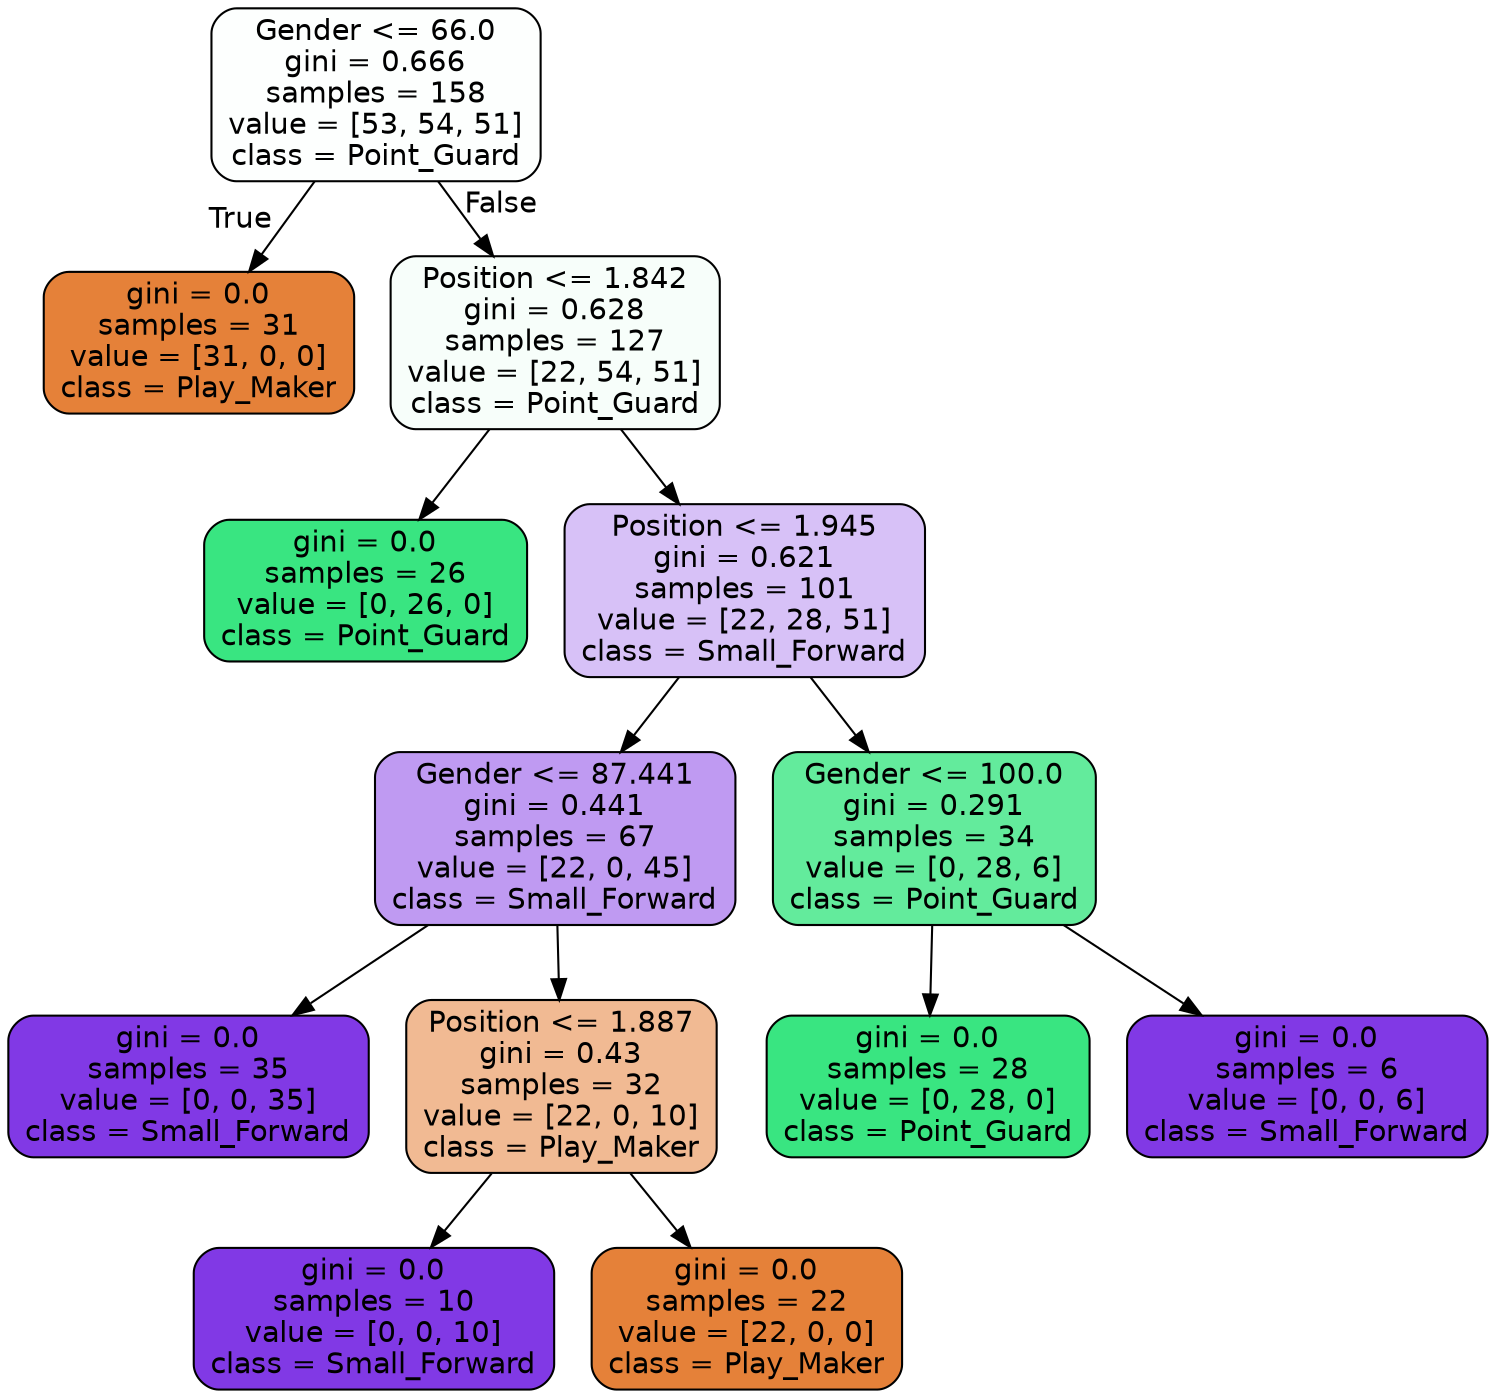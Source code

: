 digraph Tree {
node [shape=box, style="filled, rounded", color="black", fontname="helvetica"] ;
edge [fontname="helvetica"] ;
0 [label="Gender <= 66.0\ngini = 0.666\nsamples = 158\nvalue = [53, 54, 51]\nclass = Point_Guard", fillcolor="#fdfffe"] ;
1 [label="gini = 0.0\nsamples = 31\nvalue = [31, 0, 0]\nclass = Play_Maker", fillcolor="#e58139"] ;
0 -> 1 [labeldistance=2.5, labelangle=45, headlabel="True"] ;
2 [label="Position <= 1.842\ngini = 0.628\nsamples = 127\nvalue = [22, 54, 51]\nclass = Point_Guard", fillcolor="#f7fefa"] ;
0 -> 2 [labeldistance=2.5, labelangle=-45, headlabel="False"] ;
3 [label="gini = 0.0\nsamples = 26\nvalue = [0, 26, 0]\nclass = Point_Guard", fillcolor="#39e581"] ;
2 -> 3 ;
4 [label="Position <= 1.945\ngini = 0.621\nsamples = 101\nvalue = [22, 28, 51]\nclass = Small_Forward", fillcolor="#d7c1f7"] ;
2 -> 4 ;
5 [label="Gender <= 87.441\ngini = 0.441\nsamples = 67\nvalue = [22, 0, 45]\nclass = Small_Forward", fillcolor="#bf9af2"] ;
4 -> 5 ;
6 [label="gini = 0.0\nsamples = 35\nvalue = [0, 0, 35]\nclass = Small_Forward", fillcolor="#8139e5"] ;
5 -> 6 ;
7 [label="Position <= 1.887\ngini = 0.43\nsamples = 32\nvalue = [22, 0, 10]\nclass = Play_Maker", fillcolor="#f1ba93"] ;
5 -> 7 ;
8 [label="gini = 0.0\nsamples = 10\nvalue = [0, 0, 10]\nclass = Small_Forward", fillcolor="#8139e5"] ;
7 -> 8 ;
9 [label="gini = 0.0\nsamples = 22\nvalue = [22, 0, 0]\nclass = Play_Maker", fillcolor="#e58139"] ;
7 -> 9 ;
10 [label="Gender <= 100.0\ngini = 0.291\nsamples = 34\nvalue = [0, 28, 6]\nclass = Point_Guard", fillcolor="#63eb9c"] ;
4 -> 10 ;
11 [label="gini = 0.0\nsamples = 28\nvalue = [0, 28, 0]\nclass = Point_Guard", fillcolor="#39e581"] ;
10 -> 11 ;
12 [label="gini = 0.0\nsamples = 6\nvalue = [0, 0, 6]\nclass = Small_Forward", fillcolor="#8139e5"] ;
10 -> 12 ;
}